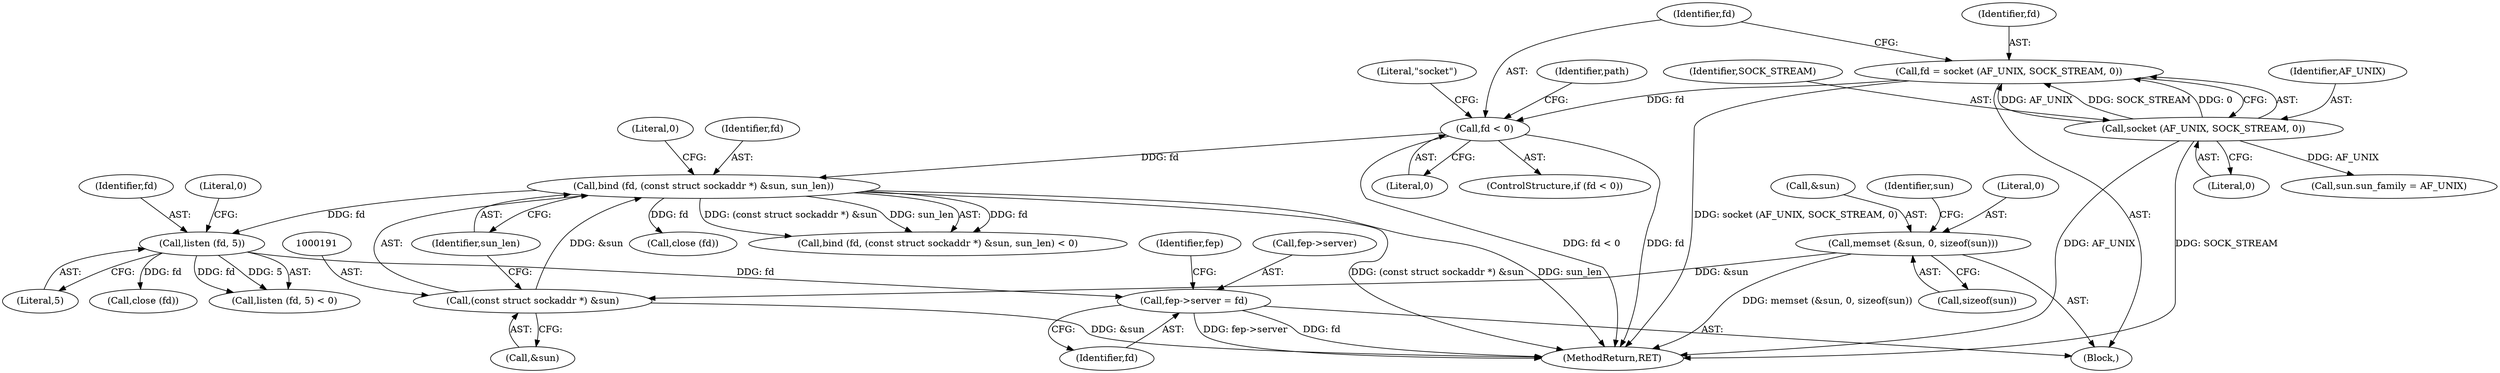 digraph "0_libfep_293d9d3f@pointer" {
"1000222" [label="(Call,fep->server = fd)"];
"1000208" [label="(Call,listen (fd, 5))"];
"1000188" [label="(Call,bind (fd, (const struct sockaddr *) &sun, sun_len))"];
"1000114" [label="(Call,fd < 0)"];
"1000107" [label="(Call,fd = socket (AF_UNIX, SOCK_STREAM, 0))"];
"1000109" [label="(Call,socket (AF_UNIX, SOCK_STREAM, 0))"];
"1000190" [label="(Call,(const struct sockaddr *) &sun)"];
"1000152" [label="(Call,memset (&sun, 0, sizeof(sun)))"];
"1000160" [label="(Identifier,sun)"];
"1000210" [label="(Literal,5)"];
"1000217" [label="(Call,close (fd))"];
"1000229" [label="(Identifier,fep)"];
"1000155" [label="(Literal,0)"];
"1000153" [label="(Call,&sun)"];
"1000195" [label="(Literal,0)"];
"1000234" [label="(MethodReturn,RET)"];
"1000201" [label="(Call,close (fd))"];
"1000194" [label="(Identifier,sun_len)"];
"1000223" [label="(Call,fep->server)"];
"1000156" [label="(Call,sizeof(sun))"];
"1000114" [label="(Call,fd < 0)"];
"1000112" [label="(Literal,0)"];
"1000158" [label="(Call,sun.sun_family = AF_UNIX)"];
"1000152" [label="(Call,memset (&sun, 0, sizeof(sun)))"];
"1000189" [label="(Identifier,fd)"];
"1000209" [label="(Identifier,fd)"];
"1000190" [label="(Call,(const struct sockaddr *) &sun)"];
"1000207" [label="(Call,listen (fd, 5) < 0)"];
"1000188" [label="(Call,bind (fd, (const struct sockaddr *) &sun, sun_len))"];
"1000109" [label="(Call,socket (AF_UNIX, SOCK_STREAM, 0))"];
"1000187" [label="(Call,bind (fd, (const struct sockaddr *) &sun, sun_len) < 0)"];
"1000119" [label="(Literal,\"socket\")"];
"1000124" [label="(Identifier,path)"];
"1000110" [label="(Identifier,AF_UNIX)"];
"1000192" [label="(Call,&sun)"];
"1000211" [label="(Literal,0)"];
"1000113" [label="(ControlStructure,if (fd < 0))"];
"1000226" [label="(Identifier,fd)"];
"1000107" [label="(Call,fd = socket (AF_UNIX, SOCK_STREAM, 0))"];
"1000108" [label="(Identifier,fd)"];
"1000115" [label="(Identifier,fd)"];
"1000208" [label="(Call,listen (fd, 5))"];
"1000116" [label="(Literal,0)"];
"1000102" [label="(Block,)"];
"1000111" [label="(Identifier,SOCK_STREAM)"];
"1000222" [label="(Call,fep->server = fd)"];
"1000222" -> "1000102"  [label="AST: "];
"1000222" -> "1000226"  [label="CFG: "];
"1000223" -> "1000222"  [label="AST: "];
"1000226" -> "1000222"  [label="AST: "];
"1000229" -> "1000222"  [label="CFG: "];
"1000222" -> "1000234"  [label="DDG: fep->server"];
"1000222" -> "1000234"  [label="DDG: fd"];
"1000208" -> "1000222"  [label="DDG: fd"];
"1000208" -> "1000207"  [label="AST: "];
"1000208" -> "1000210"  [label="CFG: "];
"1000209" -> "1000208"  [label="AST: "];
"1000210" -> "1000208"  [label="AST: "];
"1000211" -> "1000208"  [label="CFG: "];
"1000208" -> "1000207"  [label="DDG: fd"];
"1000208" -> "1000207"  [label="DDG: 5"];
"1000188" -> "1000208"  [label="DDG: fd"];
"1000208" -> "1000217"  [label="DDG: fd"];
"1000188" -> "1000187"  [label="AST: "];
"1000188" -> "1000194"  [label="CFG: "];
"1000189" -> "1000188"  [label="AST: "];
"1000190" -> "1000188"  [label="AST: "];
"1000194" -> "1000188"  [label="AST: "];
"1000195" -> "1000188"  [label="CFG: "];
"1000188" -> "1000234"  [label="DDG: (const struct sockaddr *) &sun"];
"1000188" -> "1000234"  [label="DDG: sun_len"];
"1000188" -> "1000187"  [label="DDG: fd"];
"1000188" -> "1000187"  [label="DDG: (const struct sockaddr *) &sun"];
"1000188" -> "1000187"  [label="DDG: sun_len"];
"1000114" -> "1000188"  [label="DDG: fd"];
"1000190" -> "1000188"  [label="DDG: &sun"];
"1000188" -> "1000201"  [label="DDG: fd"];
"1000114" -> "1000113"  [label="AST: "];
"1000114" -> "1000116"  [label="CFG: "];
"1000115" -> "1000114"  [label="AST: "];
"1000116" -> "1000114"  [label="AST: "];
"1000119" -> "1000114"  [label="CFG: "];
"1000124" -> "1000114"  [label="CFG: "];
"1000114" -> "1000234"  [label="DDG: fd < 0"];
"1000114" -> "1000234"  [label="DDG: fd"];
"1000107" -> "1000114"  [label="DDG: fd"];
"1000107" -> "1000102"  [label="AST: "];
"1000107" -> "1000109"  [label="CFG: "];
"1000108" -> "1000107"  [label="AST: "];
"1000109" -> "1000107"  [label="AST: "];
"1000115" -> "1000107"  [label="CFG: "];
"1000107" -> "1000234"  [label="DDG: socket (AF_UNIX, SOCK_STREAM, 0)"];
"1000109" -> "1000107"  [label="DDG: AF_UNIX"];
"1000109" -> "1000107"  [label="DDG: SOCK_STREAM"];
"1000109" -> "1000107"  [label="DDG: 0"];
"1000109" -> "1000112"  [label="CFG: "];
"1000110" -> "1000109"  [label="AST: "];
"1000111" -> "1000109"  [label="AST: "];
"1000112" -> "1000109"  [label="AST: "];
"1000109" -> "1000234"  [label="DDG: AF_UNIX"];
"1000109" -> "1000234"  [label="DDG: SOCK_STREAM"];
"1000109" -> "1000158"  [label="DDG: AF_UNIX"];
"1000190" -> "1000192"  [label="CFG: "];
"1000191" -> "1000190"  [label="AST: "];
"1000192" -> "1000190"  [label="AST: "];
"1000194" -> "1000190"  [label="CFG: "];
"1000190" -> "1000234"  [label="DDG: &sun"];
"1000152" -> "1000190"  [label="DDG: &sun"];
"1000152" -> "1000102"  [label="AST: "];
"1000152" -> "1000156"  [label="CFG: "];
"1000153" -> "1000152"  [label="AST: "];
"1000155" -> "1000152"  [label="AST: "];
"1000156" -> "1000152"  [label="AST: "];
"1000160" -> "1000152"  [label="CFG: "];
"1000152" -> "1000234"  [label="DDG: memset (&sun, 0, sizeof(sun))"];
}
